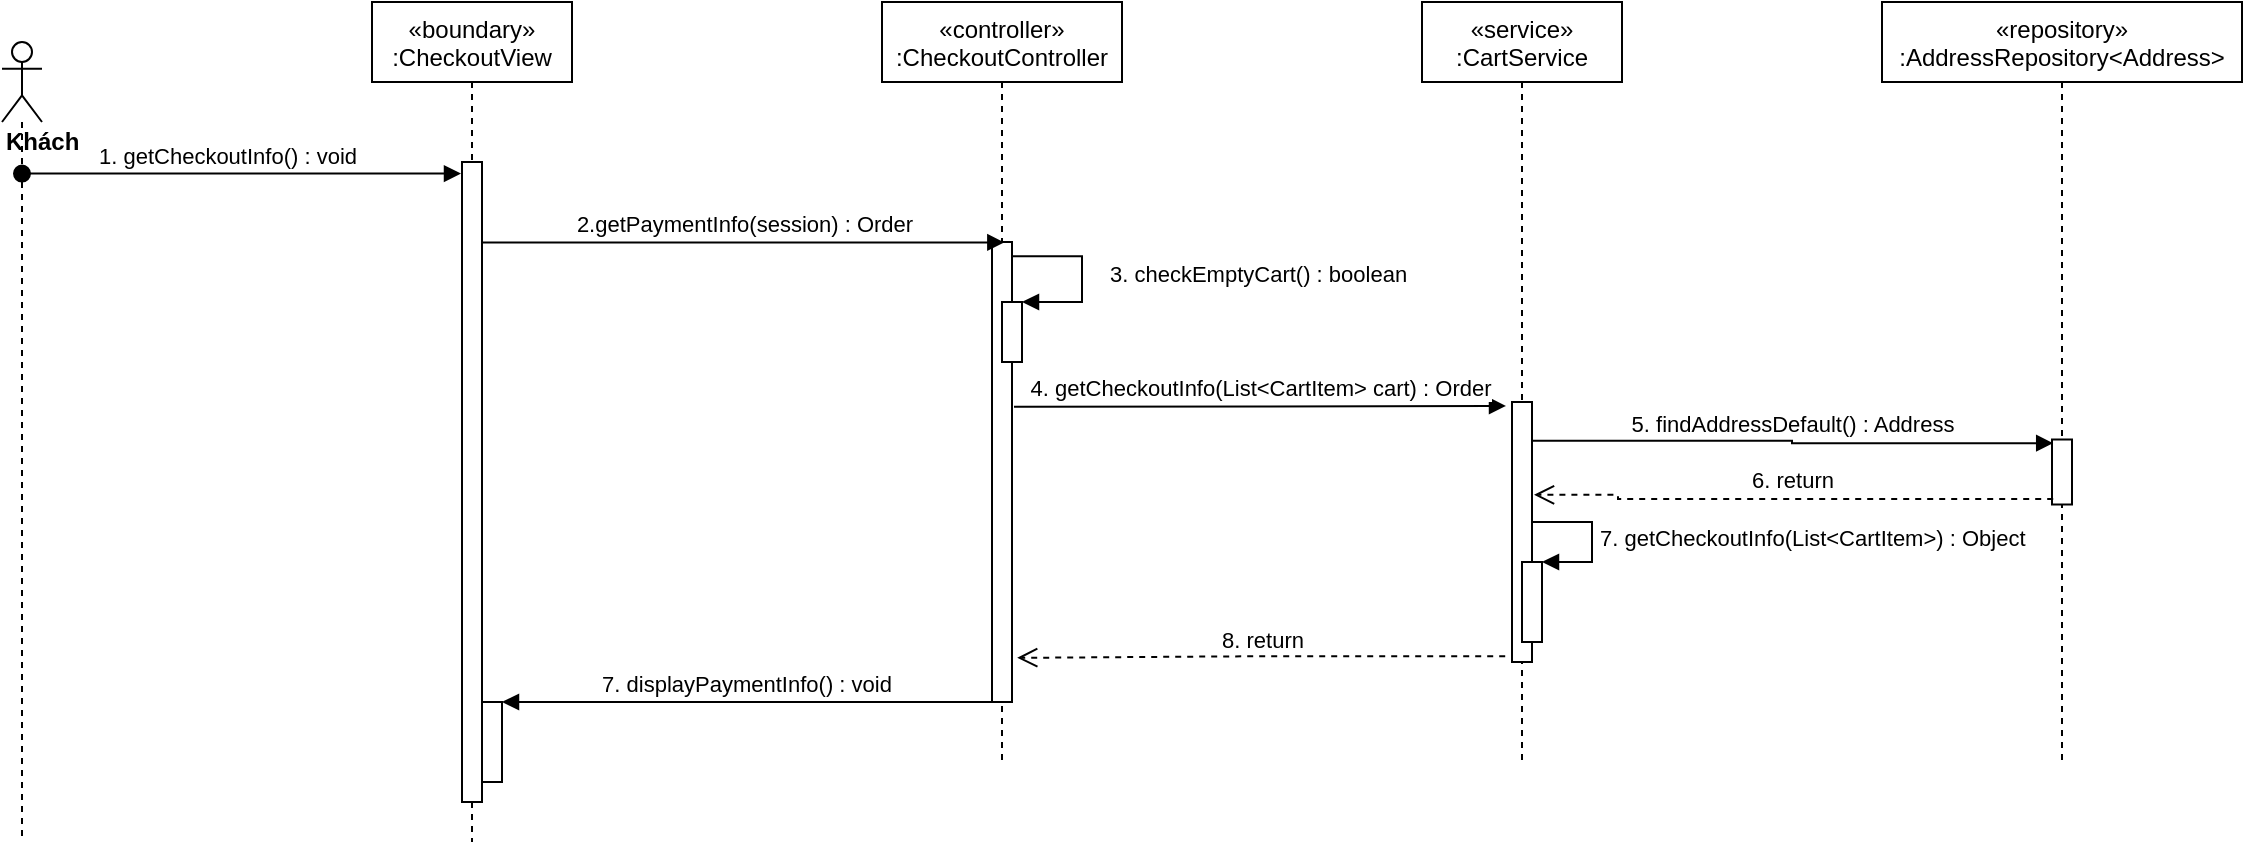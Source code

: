 <mxfile version="14.6.13" type="device"><diagram id="kgpKYQtTHZ0yAKxKKP6v" name="Page-1"><mxGraphModel dx="1108" dy="425" grid="1" gridSize="10" guides="1" tooltips="1" connect="1" arrows="1" fold="1" page="1" pageScale="1" pageWidth="850" pageHeight="1100" math="0" shadow="0"><root><mxCell id="0"/><mxCell id="1" parent="0"/><mxCell id="h1iUDNOuoRidIBb9Z1Jj-1" value="«boundary»&#10;:CheckoutView" style="shape=umlLifeline;perimeter=lifelinePerimeter;container=1;collapsible=0;recursiveResize=0;rounded=0;shadow=0;strokeWidth=1;" parent="1" vertex="1"><mxGeometry x="325" y="80" width="100" height="420" as="geometry"/></mxCell><mxCell id="h1iUDNOuoRidIBb9Z1Jj-2" value="" style="points=[];perimeter=orthogonalPerimeter;rounded=0;shadow=0;strokeWidth=1;" parent="h1iUDNOuoRidIBb9Z1Jj-1" vertex="1"><mxGeometry x="45" y="80" width="10" height="320" as="geometry"/></mxCell><mxCell id="h1iUDNOuoRidIBb9Z1Jj-3" value="" style="html=1;points=[];perimeter=orthogonalPerimeter;" parent="h1iUDNOuoRidIBb9Z1Jj-1" vertex="1"><mxGeometry x="55" y="350" width="10" height="40" as="geometry"/></mxCell><mxCell id="h1iUDNOuoRidIBb9Z1Jj-4" value="«controller»&#10;:CheckoutController" style="shape=umlLifeline;perimeter=lifelinePerimeter;container=1;collapsible=0;recursiveResize=0;rounded=0;shadow=0;strokeWidth=1;" parent="1" vertex="1"><mxGeometry x="580" y="80" width="120" height="380" as="geometry"/></mxCell><mxCell id="h1iUDNOuoRidIBb9Z1Jj-5" value="" style="points=[];perimeter=orthogonalPerimeter;rounded=0;shadow=0;strokeWidth=1;" parent="h1iUDNOuoRidIBb9Z1Jj-4" vertex="1"><mxGeometry x="55" y="120" width="10" height="230" as="geometry"/></mxCell><mxCell id="h1iUDNOuoRidIBb9Z1Jj-21" value="" style="html=1;points=[];perimeter=orthogonalPerimeter;" parent="h1iUDNOuoRidIBb9Z1Jj-4" vertex="1"><mxGeometry x="60" y="150" width="10" height="30" as="geometry"/></mxCell><mxCell id="h1iUDNOuoRidIBb9Z1Jj-22" value="3. checkEmptyCart() : boolean" style="edgeStyle=orthogonalEdgeStyle;html=1;align=left;spacingLeft=2;endArrow=block;rounded=0;entryX=1;entryY=0;exitX=1.02;exitY=0.031;exitDx=0;exitDy=0;exitPerimeter=0;" parent="h1iUDNOuoRidIBb9Z1Jj-4" source="h1iUDNOuoRidIBb9Z1Jj-5" target="h1iUDNOuoRidIBb9Z1Jj-21" edge="1"><mxGeometry x="0.005" y="10" relative="1" as="geometry"><mxPoint x="70" y="190" as="sourcePoint"/><Array as="points"><mxPoint x="100" y="127"/><mxPoint x="100" y="150"/></Array><mxPoint as="offset"/></mxGeometry></mxCell><mxCell id="h1iUDNOuoRidIBb9Z1Jj-6" value="&lt;div&gt;&lt;b&gt;Khách&lt;/b&gt;&lt;/div&gt;" style="shape=umlLifeline;participant=umlActor;perimeter=lifelinePerimeter;whiteSpace=wrap;html=1;container=1;collapsible=0;recursiveResize=0;verticalAlign=top;spacingTop=36;outlineConnect=0;align=left;" parent="1" vertex="1"><mxGeometry x="140" y="100" width="20" height="400" as="geometry"/></mxCell><mxCell id="h1iUDNOuoRidIBb9Z1Jj-7" value="1. getCheckoutInfo() : void" style="verticalAlign=bottom;startArrow=oval;endArrow=block;startSize=8;shadow=0;strokeWidth=1;entryX=-0.05;entryY=0.018;entryDx=0;entryDy=0;entryPerimeter=0;" parent="1" source="h1iUDNOuoRidIBb9Z1Jj-6" target="h1iUDNOuoRidIBb9Z1Jj-2" edge="1"><mxGeometry x="-0.06" relative="1" as="geometry"><mxPoint x="100" y="170" as="sourcePoint"/><mxPoint as="offset"/></mxGeometry></mxCell><mxCell id="h1iUDNOuoRidIBb9Z1Jj-8" value="«service»&#10;:CartService" style="shape=umlLifeline;perimeter=lifelinePerimeter;container=1;collapsible=0;recursiveResize=0;rounded=0;shadow=0;strokeWidth=1;" parent="1" vertex="1"><mxGeometry x="850" y="80" width="100" height="380" as="geometry"/></mxCell><mxCell id="h1iUDNOuoRidIBb9Z1Jj-9" value="" style="points=[];perimeter=orthogonalPerimeter;rounded=0;shadow=0;strokeWidth=1;" parent="h1iUDNOuoRidIBb9Z1Jj-8" vertex="1"><mxGeometry x="45" y="200" width="10" height="130" as="geometry"/></mxCell><mxCell id="h1iUDNOuoRidIBb9Z1Jj-10" value="2.getPaymentInfo(session) : Order" style="html=1;verticalAlign=bottom;endArrow=block;entryX=0.617;entryY=0.001;entryDx=0;entryDy=0;entryPerimeter=0;" parent="1" source="h1iUDNOuoRidIBb9Z1Jj-2" target="h1iUDNOuoRidIBb9Z1Jj-5" edge="1"><mxGeometry width="80" relative="1" as="geometry"><mxPoint x="320" y="248" as="sourcePoint"/><mxPoint x="500" y="210" as="targetPoint"/></mxGeometry></mxCell><mxCell id="h1iUDNOuoRidIBb9Z1Jj-12" value="«repository»&#10;:AddressRepository&lt;Address&gt;" style="shape=umlLifeline;perimeter=lifelinePerimeter;container=1;collapsible=0;recursiveResize=0;rounded=0;shadow=0;strokeWidth=1;" parent="1" vertex="1"><mxGeometry x="1080" y="80" width="180" height="380" as="geometry"/></mxCell><mxCell id="h1iUDNOuoRidIBb9Z1Jj-13" value="" style="points=[];perimeter=orthogonalPerimeter;rounded=0;shadow=0;strokeWidth=1;" parent="h1iUDNOuoRidIBb9Z1Jj-12" vertex="1"><mxGeometry x="85" y="218.75" width="10" height="32.5" as="geometry"/></mxCell><mxCell id="h1iUDNOuoRidIBb9Z1Jj-17" value="7. displayPaymentInfo() : void" style="verticalAlign=bottom;endArrow=block;shadow=0;strokeWidth=1;" parent="1" source="h1iUDNOuoRidIBb9Z1Jj-5" target="h1iUDNOuoRidIBb9Z1Jj-3" edge="1"><mxGeometry relative="1" as="geometry"><mxPoint x="565" y="370" as="sourcePoint"/><mxPoint x="350" y="401" as="targetPoint"/></mxGeometry></mxCell><mxCell id="h1iUDNOuoRidIBb9Z1Jj-23" value="4. getCheckoutInfo(List&amp;lt;CartItem&amp;gt; cart) : Order" style="html=1;verticalAlign=bottom;endArrow=block;rounded=0;edgeStyle=orthogonalEdgeStyle;exitX=1.1;exitY=0.358;exitDx=0;exitDy=0;exitPerimeter=0;entryX=-0.3;entryY=0.015;entryDx=0;entryDy=0;entryPerimeter=0;" parent="1" source="h1iUDNOuoRidIBb9Z1Jj-5" target="h1iUDNOuoRidIBb9Z1Jj-9" edge="1"><mxGeometry width="80" relative="1" as="geometry"><mxPoint x="704" y="283" as="sourcePoint"/><mxPoint x="880" y="283" as="targetPoint"/><Array as="points"/></mxGeometry></mxCell><mxCell id="h1iUDNOuoRidIBb9Z1Jj-26" value="5. findAddressDefault() : Address" style="html=1;verticalAlign=bottom;endArrow=block;rounded=0;edgeStyle=orthogonalEdgeStyle;entryX=0.06;entryY=0.056;entryDx=0;entryDy=0;entryPerimeter=0;exitX=0.98;exitY=0.149;exitDx=0;exitDy=0;exitPerimeter=0;" parent="1" source="h1iUDNOuoRidIBb9Z1Jj-9" target="h1iUDNOuoRidIBb9Z1Jj-13" edge="1"><mxGeometry width="80" relative="1" as="geometry"><mxPoint x="1010" y="310" as="sourcePoint"/><mxPoint x="1090" y="310" as="targetPoint"/><Array as="points"/></mxGeometry></mxCell><mxCell id="h1iUDNOuoRidIBb9Z1Jj-28" value="6. return" style="html=1;verticalAlign=bottom;endArrow=open;dashed=1;endSize=8;rounded=0;edgeStyle=orthogonalEdgeStyle;exitX=0.06;exitY=0.914;exitDx=0;exitDy=0;exitPerimeter=0;entryX=1.1;entryY=0.357;entryDx=0;entryDy=0;entryPerimeter=0;" parent="1" source="h1iUDNOuoRidIBb9Z1Jj-13" target="h1iUDNOuoRidIBb9Z1Jj-9" edge="1"><mxGeometry relative="1" as="geometry"><mxPoint x="1030" y="280" as="sourcePoint"/><mxPoint x="948" y="327" as="targetPoint"/><Array as="points"><mxPoint x="948" y="327"/></Array></mxGeometry></mxCell><mxCell id="h1iUDNOuoRidIBb9Z1Jj-32" value="8. return" style="html=1;verticalAlign=bottom;endArrow=open;dashed=1;endSize=8;rounded=0;edgeStyle=orthogonalEdgeStyle;entryX=1.26;entryY=0.904;entryDx=0;entryDy=0;entryPerimeter=0;exitX=-0.34;exitY=0.978;exitDx=0;exitDy=0;exitPerimeter=0;" parent="1" source="h1iUDNOuoRidIBb9Z1Jj-9" target="h1iUDNOuoRidIBb9Z1Jj-5" edge="1"><mxGeometry relative="1" as="geometry"><mxPoint x="940" y="280" as="sourcePoint"/><mxPoint x="860" y="280" as="targetPoint"/></mxGeometry></mxCell><mxCell id="Z0595wI50gO7isdh5Tmd-3" value="" style="html=1;points=[];perimeter=orthogonalPerimeter;" vertex="1" parent="1"><mxGeometry x="900" y="360" width="10" height="40" as="geometry"/></mxCell><mxCell id="Z0595wI50gO7isdh5Tmd-4" value="7. getCheckoutInfo(List&amp;lt;CartItem&amp;gt;) : Object" style="edgeStyle=orthogonalEdgeStyle;html=1;align=left;spacingLeft=2;endArrow=block;rounded=0;entryX=1;entryY=0;" edge="1" target="Z0595wI50gO7isdh5Tmd-3" parent="1" source="h1iUDNOuoRidIBb9Z1Jj-9"><mxGeometry relative="1" as="geometry"><mxPoint x="930" y="340" as="sourcePoint"/><Array as="points"><mxPoint x="935" y="340"/><mxPoint x="935" y="360"/></Array></mxGeometry></mxCell></root></mxGraphModel></diagram></mxfile>